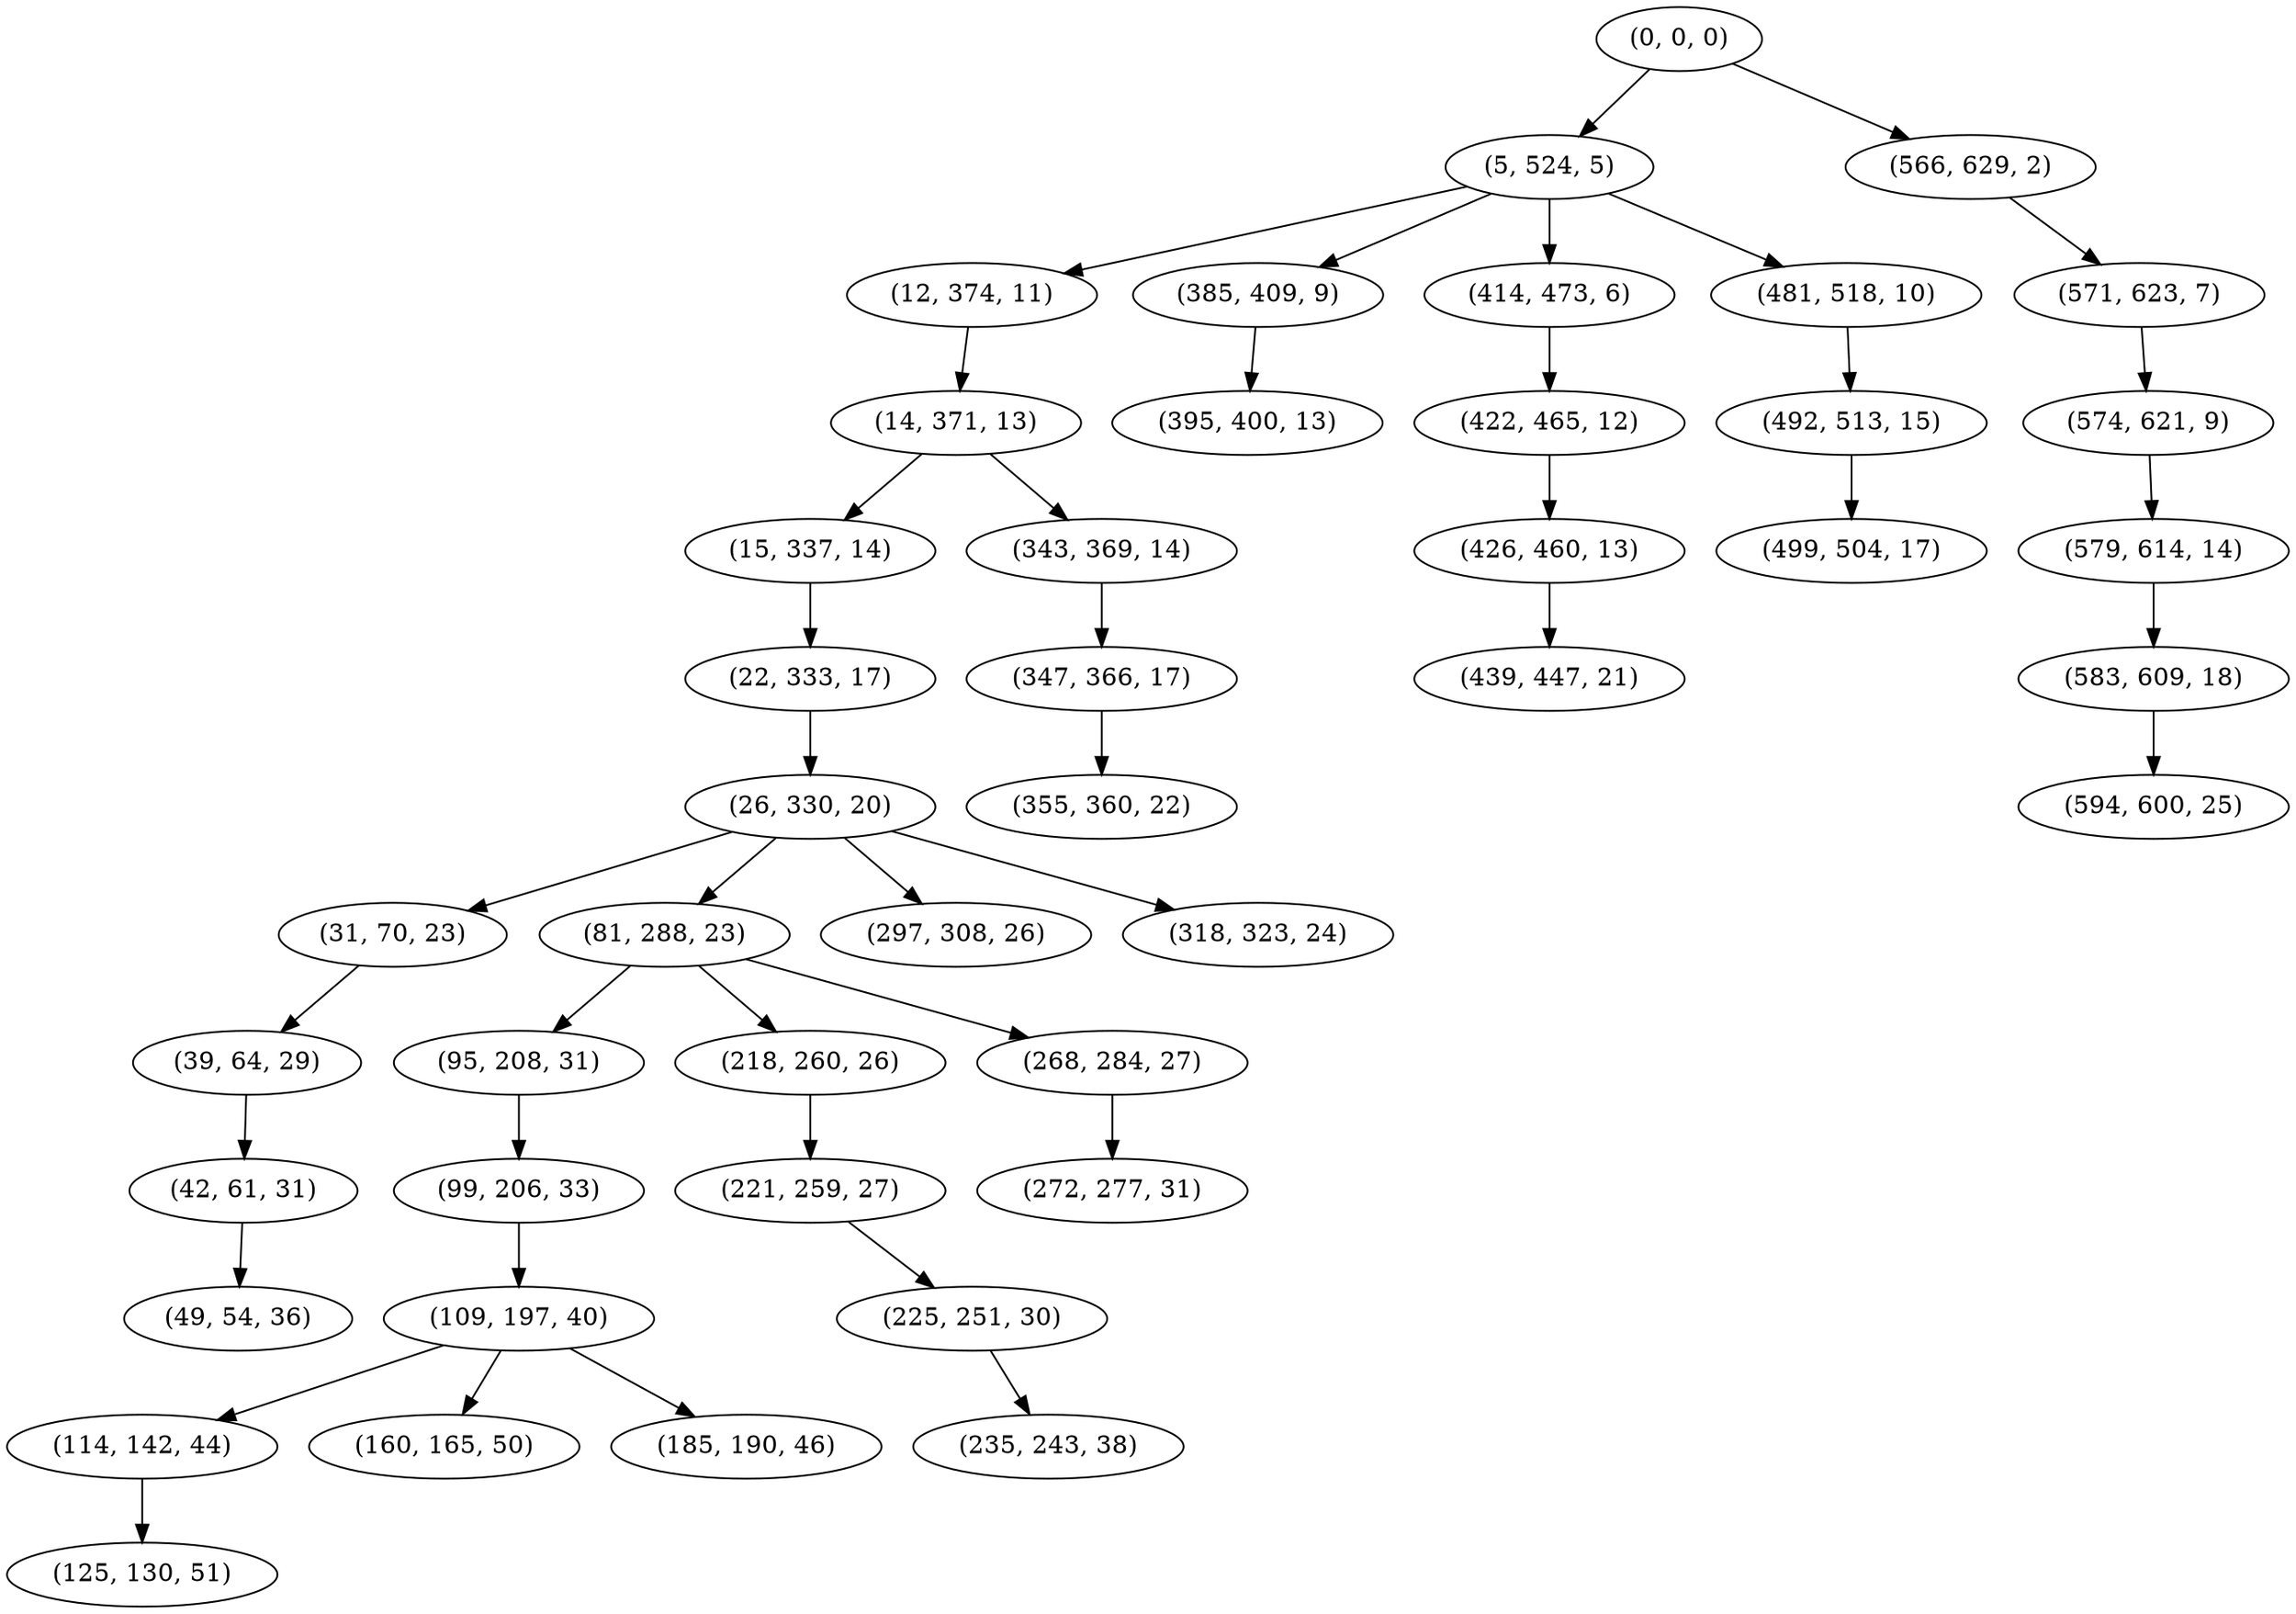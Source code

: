 digraph tree {
    "(0, 0, 0)";
    "(5, 524, 5)";
    "(12, 374, 11)";
    "(14, 371, 13)";
    "(15, 337, 14)";
    "(22, 333, 17)";
    "(26, 330, 20)";
    "(31, 70, 23)";
    "(39, 64, 29)";
    "(42, 61, 31)";
    "(49, 54, 36)";
    "(81, 288, 23)";
    "(95, 208, 31)";
    "(99, 206, 33)";
    "(109, 197, 40)";
    "(114, 142, 44)";
    "(125, 130, 51)";
    "(160, 165, 50)";
    "(185, 190, 46)";
    "(218, 260, 26)";
    "(221, 259, 27)";
    "(225, 251, 30)";
    "(235, 243, 38)";
    "(268, 284, 27)";
    "(272, 277, 31)";
    "(297, 308, 26)";
    "(318, 323, 24)";
    "(343, 369, 14)";
    "(347, 366, 17)";
    "(355, 360, 22)";
    "(385, 409, 9)";
    "(395, 400, 13)";
    "(414, 473, 6)";
    "(422, 465, 12)";
    "(426, 460, 13)";
    "(439, 447, 21)";
    "(481, 518, 10)";
    "(492, 513, 15)";
    "(499, 504, 17)";
    "(566, 629, 2)";
    "(571, 623, 7)";
    "(574, 621, 9)";
    "(579, 614, 14)";
    "(583, 609, 18)";
    "(594, 600, 25)";
    "(0, 0, 0)" -> "(5, 524, 5)";
    "(0, 0, 0)" -> "(566, 629, 2)";
    "(5, 524, 5)" -> "(12, 374, 11)";
    "(5, 524, 5)" -> "(385, 409, 9)";
    "(5, 524, 5)" -> "(414, 473, 6)";
    "(5, 524, 5)" -> "(481, 518, 10)";
    "(12, 374, 11)" -> "(14, 371, 13)";
    "(14, 371, 13)" -> "(15, 337, 14)";
    "(14, 371, 13)" -> "(343, 369, 14)";
    "(15, 337, 14)" -> "(22, 333, 17)";
    "(22, 333, 17)" -> "(26, 330, 20)";
    "(26, 330, 20)" -> "(31, 70, 23)";
    "(26, 330, 20)" -> "(81, 288, 23)";
    "(26, 330, 20)" -> "(297, 308, 26)";
    "(26, 330, 20)" -> "(318, 323, 24)";
    "(31, 70, 23)" -> "(39, 64, 29)";
    "(39, 64, 29)" -> "(42, 61, 31)";
    "(42, 61, 31)" -> "(49, 54, 36)";
    "(81, 288, 23)" -> "(95, 208, 31)";
    "(81, 288, 23)" -> "(218, 260, 26)";
    "(81, 288, 23)" -> "(268, 284, 27)";
    "(95, 208, 31)" -> "(99, 206, 33)";
    "(99, 206, 33)" -> "(109, 197, 40)";
    "(109, 197, 40)" -> "(114, 142, 44)";
    "(109, 197, 40)" -> "(160, 165, 50)";
    "(109, 197, 40)" -> "(185, 190, 46)";
    "(114, 142, 44)" -> "(125, 130, 51)";
    "(218, 260, 26)" -> "(221, 259, 27)";
    "(221, 259, 27)" -> "(225, 251, 30)";
    "(225, 251, 30)" -> "(235, 243, 38)";
    "(268, 284, 27)" -> "(272, 277, 31)";
    "(343, 369, 14)" -> "(347, 366, 17)";
    "(347, 366, 17)" -> "(355, 360, 22)";
    "(385, 409, 9)" -> "(395, 400, 13)";
    "(414, 473, 6)" -> "(422, 465, 12)";
    "(422, 465, 12)" -> "(426, 460, 13)";
    "(426, 460, 13)" -> "(439, 447, 21)";
    "(481, 518, 10)" -> "(492, 513, 15)";
    "(492, 513, 15)" -> "(499, 504, 17)";
    "(566, 629, 2)" -> "(571, 623, 7)";
    "(571, 623, 7)" -> "(574, 621, 9)";
    "(574, 621, 9)" -> "(579, 614, 14)";
    "(579, 614, 14)" -> "(583, 609, 18)";
    "(583, 609, 18)" -> "(594, 600, 25)";
}
